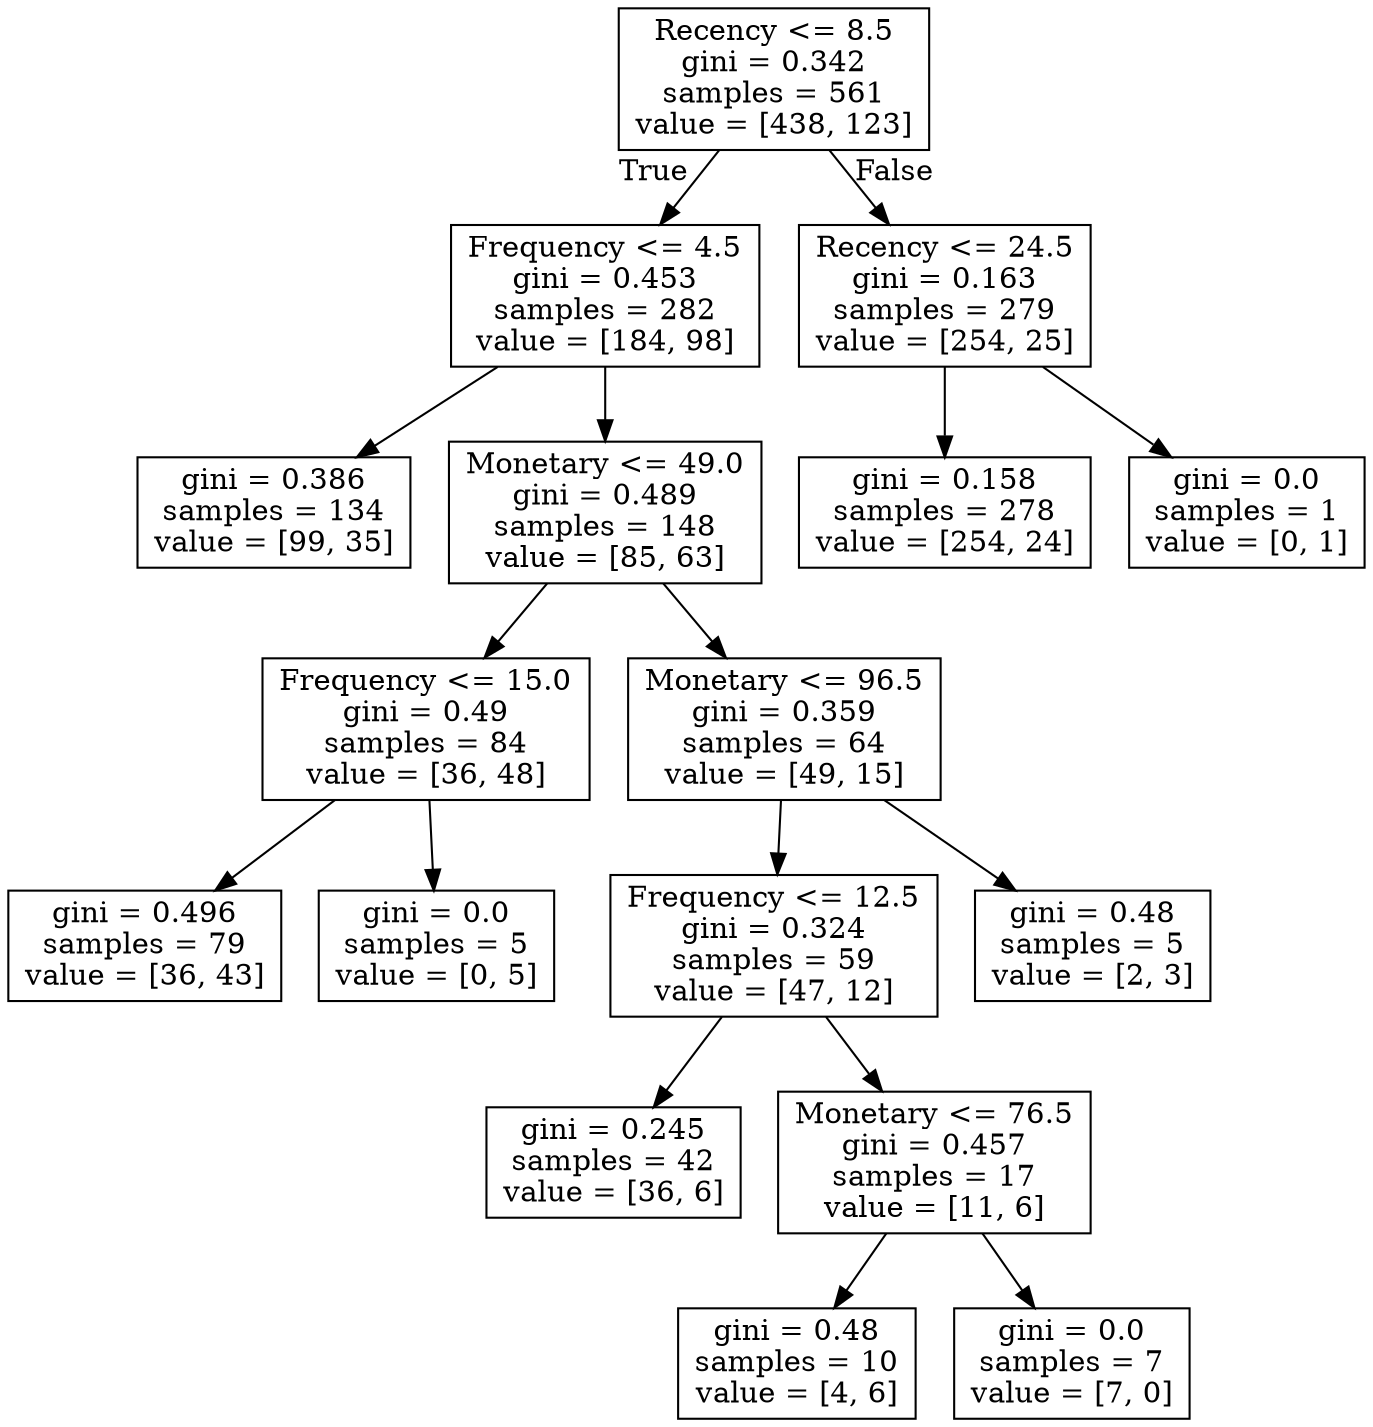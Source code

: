 digraph Tree {
node [shape=box] ;
0 [label="Recency <= 8.5\ngini = 0.342\nsamples = 561\nvalue = [438, 123]"] ;
1 [label="Frequency <= 4.5\ngini = 0.453\nsamples = 282\nvalue = [184, 98]"] ;
0 -> 1 [labeldistance=2.5, labelangle=45, headlabel="True"] ;
2 [label="gini = 0.386\nsamples = 134\nvalue = [99, 35]"] ;
1 -> 2 ;
3 [label="Monetary <= 49.0\ngini = 0.489\nsamples = 148\nvalue = [85, 63]"] ;
1 -> 3 ;
4 [label="Frequency <= 15.0\ngini = 0.49\nsamples = 84\nvalue = [36, 48]"] ;
3 -> 4 ;
5 [label="gini = 0.496\nsamples = 79\nvalue = [36, 43]"] ;
4 -> 5 ;
6 [label="gini = 0.0\nsamples = 5\nvalue = [0, 5]"] ;
4 -> 6 ;
7 [label="Monetary <= 96.5\ngini = 0.359\nsamples = 64\nvalue = [49, 15]"] ;
3 -> 7 ;
8 [label="Frequency <= 12.5\ngini = 0.324\nsamples = 59\nvalue = [47, 12]"] ;
7 -> 8 ;
9 [label="gini = 0.245\nsamples = 42\nvalue = [36, 6]"] ;
8 -> 9 ;
10 [label="Monetary <= 76.5\ngini = 0.457\nsamples = 17\nvalue = [11, 6]"] ;
8 -> 10 ;
11 [label="gini = 0.48\nsamples = 10\nvalue = [4, 6]"] ;
10 -> 11 ;
12 [label="gini = 0.0\nsamples = 7\nvalue = [7, 0]"] ;
10 -> 12 ;
13 [label="gini = 0.48\nsamples = 5\nvalue = [2, 3]"] ;
7 -> 13 ;
14 [label="Recency <= 24.5\ngini = 0.163\nsamples = 279\nvalue = [254, 25]"] ;
0 -> 14 [labeldistance=2.5, labelangle=-45, headlabel="False"] ;
15 [label="gini = 0.158\nsamples = 278\nvalue = [254, 24]"] ;
14 -> 15 ;
16 [label="gini = 0.0\nsamples = 1\nvalue = [0, 1]"] ;
14 -> 16 ;
}